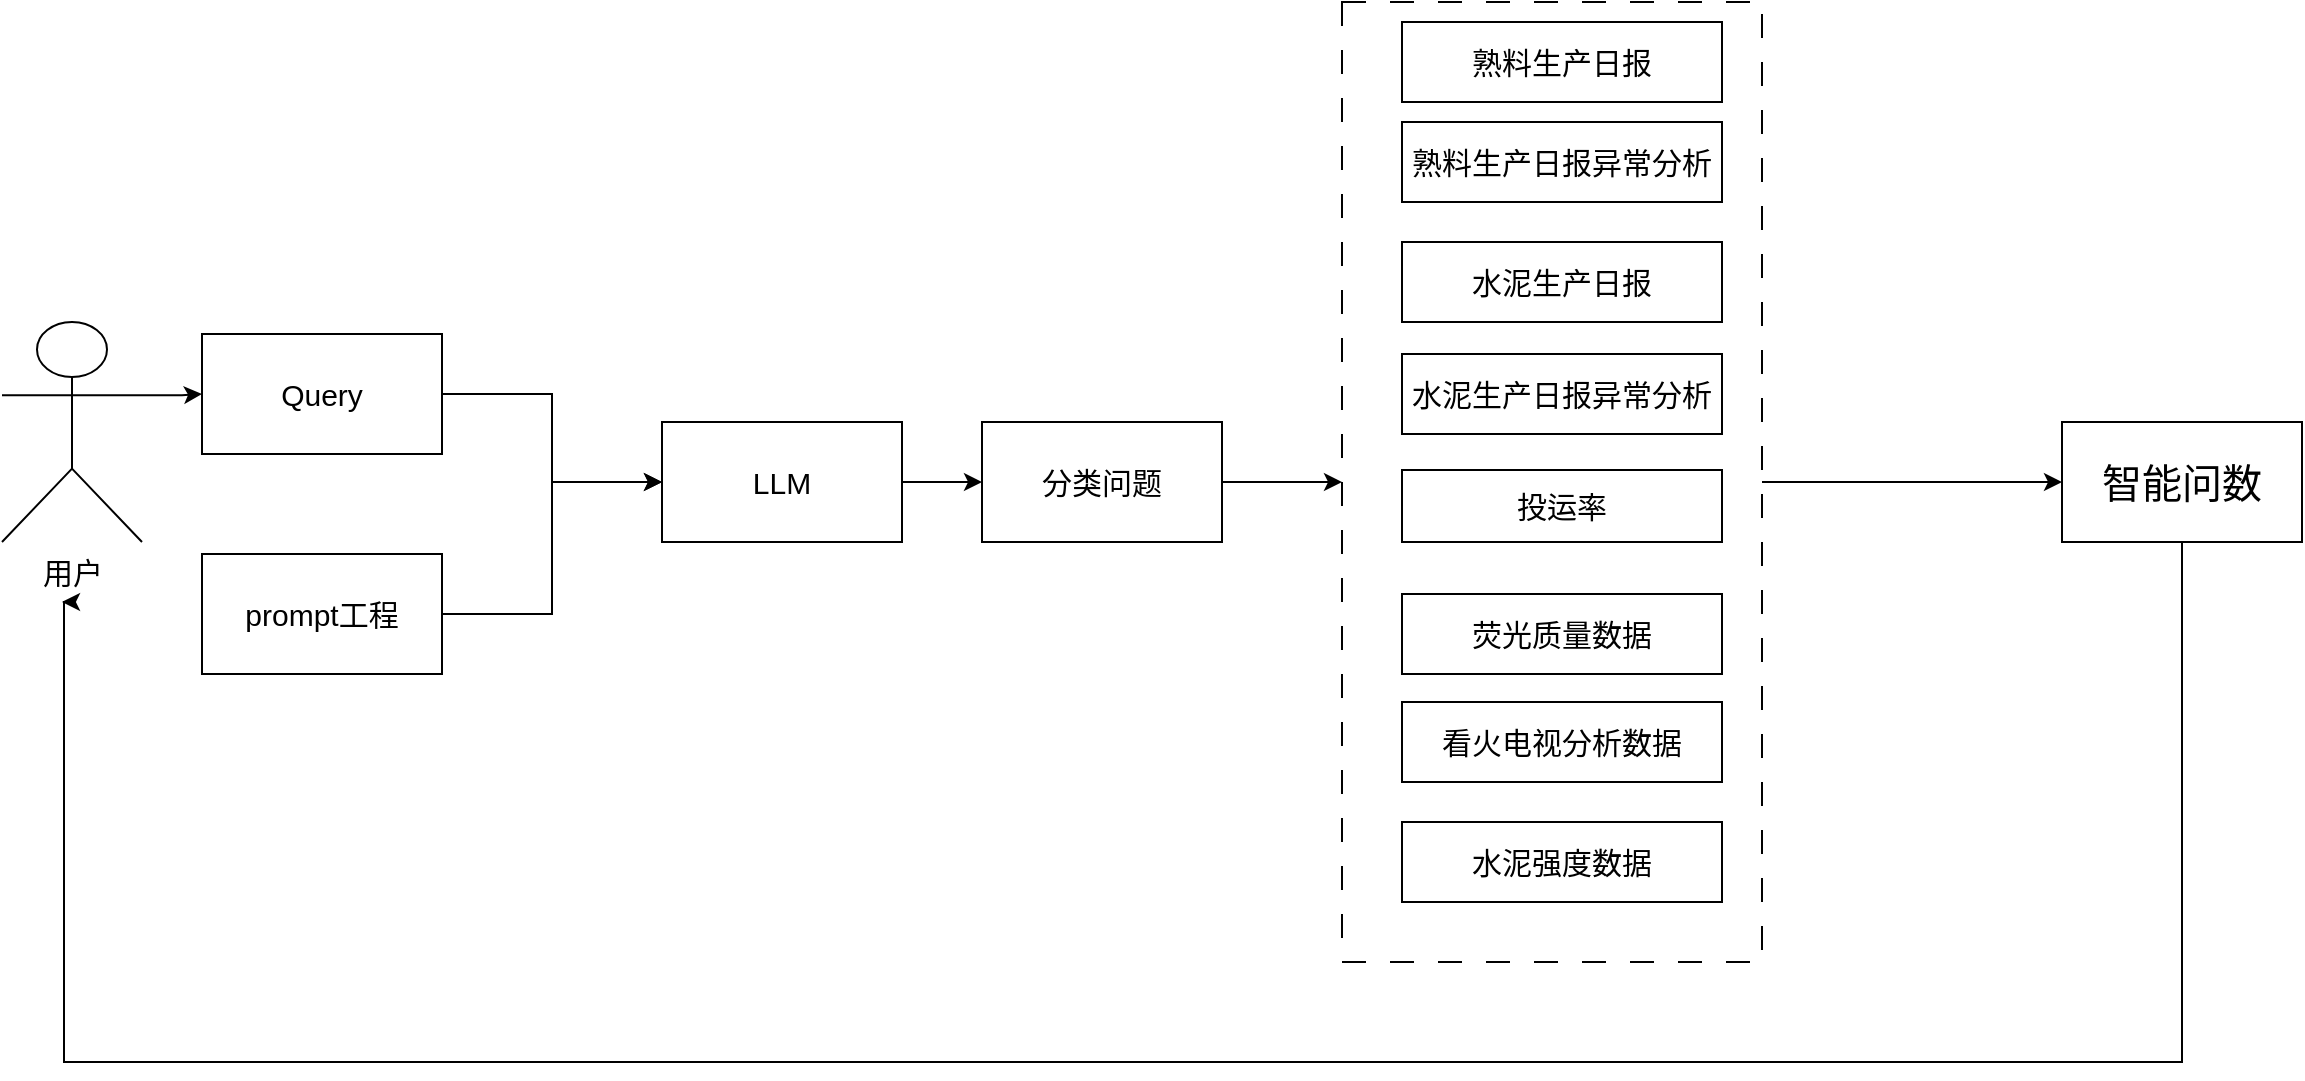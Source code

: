 <mxfile version="26.2.13">
  <diagram name="第 1 页" id="yZyfFyV23VRN1b5lg4Tk">
    <mxGraphModel dx="1548" dy="824" grid="1" gridSize="10" guides="1" tooltips="1" connect="1" arrows="1" fold="1" page="1" pageScale="1" pageWidth="827" pageHeight="1169" math="0" shadow="0">
      <root>
        <mxCell id="0" />
        <mxCell id="1" parent="0" />
        <mxCell id="Td7-_3nd8qTc9XYqAi2d-11" style="edgeStyle=orthogonalEdgeStyle;rounded=0;orthogonalLoop=1;jettySize=auto;html=1;exitX=1;exitY=0.333;exitDx=0;exitDy=0;exitPerimeter=0;fontSize=15;" parent="1" source="Td7-_3nd8qTc9XYqAi2d-10" target="Td7-_3nd8qTc9XYqAi2d-12" edge="1">
          <mxGeometry relative="1" as="geometry">
            <mxPoint x="260" y="246" as="targetPoint" />
          </mxGeometry>
        </mxCell>
        <mxCell id="Td7-_3nd8qTc9XYqAi2d-10" value="用户" style="shape=umlActor;verticalLabelPosition=bottom;verticalAlign=top;html=1;outlineConnect=0;fontSize=15;" parent="1" vertex="1">
          <mxGeometry x="40" y="210" width="70" height="110" as="geometry" />
        </mxCell>
        <mxCell id="Td7-_3nd8qTc9XYqAi2d-35" style="edgeStyle=orthogonalEdgeStyle;rounded=0;orthogonalLoop=1;jettySize=auto;html=1;entryX=0;entryY=0.5;entryDx=0;entryDy=0;" parent="1" source="Td7-_3nd8qTc9XYqAi2d-12" target="Td7-_3nd8qTc9XYqAi2d-33" edge="1">
          <mxGeometry relative="1" as="geometry" />
        </mxCell>
        <mxCell id="Td7-_3nd8qTc9XYqAi2d-12" value="Query" style="rounded=0;whiteSpace=wrap;html=1;fontSize=15;" parent="1" vertex="1">
          <mxGeometry x="140" y="216" width="120" height="60" as="geometry" />
        </mxCell>
        <mxCell id="Td7-_3nd8qTc9XYqAi2d-36" style="edgeStyle=orthogonalEdgeStyle;rounded=0;orthogonalLoop=1;jettySize=auto;html=1;entryX=0;entryY=0.5;entryDx=0;entryDy=0;" parent="1" source="Td7-_3nd8qTc9XYqAi2d-14" target="Td7-_3nd8qTc9XYqAi2d-33" edge="1">
          <mxGeometry relative="1" as="geometry" />
        </mxCell>
        <mxCell id="Td7-_3nd8qTc9XYqAi2d-14" value="prompt工程" style="rounded=0;whiteSpace=wrap;html=1;fontSize=15;" parent="1" vertex="1">
          <mxGeometry x="140" y="326" width="120" height="60" as="geometry" />
        </mxCell>
        <mxCell id="Td7-_3nd8qTc9XYqAi2d-30" style="edgeStyle=orthogonalEdgeStyle;rounded=0;orthogonalLoop=1;jettySize=auto;html=1;entryX=0;entryY=0.5;entryDx=0;entryDy=0;" parent="1" source="Td7-_3nd8qTc9XYqAi2d-17" target="Td7-_3nd8qTc9XYqAi2d-27" edge="1">
          <mxGeometry relative="1" as="geometry" />
        </mxCell>
        <mxCell id="Td7-_3nd8qTc9XYqAi2d-17" value="分类问题" style="rounded=0;whiteSpace=wrap;html=1;fontSize=15;" parent="1" vertex="1">
          <mxGeometry x="530" y="260" width="120" height="60" as="geometry" />
        </mxCell>
        <mxCell id="Td7-_3nd8qTc9XYqAi2d-27" value="" style="rounded=0;whiteSpace=wrap;html=1;fillColor=none;dashed=1;dashPattern=12 12;" parent="1" vertex="1">
          <mxGeometry x="710" y="50" width="210" height="480" as="geometry" />
        </mxCell>
        <mxCell id="Td7-_3nd8qTc9XYqAi2d-28" value="&lt;font style=&quot;color: rgb(0, 0, 0);&quot;&gt;熟料生产日报异常分析&lt;/font&gt;" style="rounded=0;whiteSpace=wrap;html=1;fontSize=15;" parent="1" vertex="1">
          <mxGeometry x="740" y="110" width="160" height="40" as="geometry" />
        </mxCell>
        <mxCell id="Td7-_3nd8qTc9XYqAi2d-29" value="水泥生产日报异常分析" style="rounded=0;whiteSpace=wrap;html=1;fontSize=15;" parent="1" vertex="1">
          <mxGeometry x="740" y="226" width="160" height="40" as="geometry" />
        </mxCell>
        <mxCell id="Td7-_3nd8qTc9XYqAi2d-31" style="edgeStyle=orthogonalEdgeStyle;rounded=0;orthogonalLoop=1;jettySize=auto;html=1;entryX=0;entryY=0.5;entryDx=0;entryDy=0;" parent="1" source="Td7-_3nd8qTc9XYqAi2d-27" target="Td7-_3nd8qTc9XYqAi2d-43" edge="1">
          <mxGeometry relative="1" as="geometry">
            <mxPoint x="1080" y="297.63" as="targetPoint" />
          </mxGeometry>
        </mxCell>
        <mxCell id="Td7-_3nd8qTc9XYqAi2d-34" value="" style="edgeStyle=orthogonalEdgeStyle;rounded=0;orthogonalLoop=1;jettySize=auto;html=1;" parent="1" source="Td7-_3nd8qTc9XYqAi2d-33" target="Td7-_3nd8qTc9XYqAi2d-17" edge="1">
          <mxGeometry relative="1" as="geometry" />
        </mxCell>
        <mxCell id="Td7-_3nd8qTc9XYqAi2d-33" value="LLM" style="rounded=0;whiteSpace=wrap;html=1;fontSize=15;" parent="1" vertex="1">
          <mxGeometry x="370" y="260" width="120" height="60" as="geometry" />
        </mxCell>
        <mxCell id="Td7-_3nd8qTc9XYqAi2d-37" value="投运率" style="rounded=0;whiteSpace=wrap;html=1;fontSize=15;" parent="1" vertex="1">
          <mxGeometry x="740" y="284" width="160" height="36" as="geometry" />
        </mxCell>
        <mxCell id="Td7-_3nd8qTc9XYqAi2d-38" value="荧光质量数据" style="rounded=0;whiteSpace=wrap;html=1;fontSize=15;" parent="1" vertex="1">
          <mxGeometry x="740" y="346" width="160" height="40" as="geometry" />
        </mxCell>
        <mxCell id="Td7-_3nd8qTc9XYqAi2d-39" value="看火电视分析数据" style="rounded=0;whiteSpace=wrap;html=1;fontSize=15;" parent="1" vertex="1">
          <mxGeometry x="740" y="400" width="160" height="40" as="geometry" />
        </mxCell>
        <mxCell id="Td7-_3nd8qTc9XYqAi2d-41" value="水泥强度数据" style="rounded=0;whiteSpace=wrap;html=1;fontSize=15;" parent="1" vertex="1">
          <mxGeometry x="740" y="460" width="160" height="40" as="geometry" />
        </mxCell>
        <mxCell id="Td7-_3nd8qTc9XYqAi2d-44" style="edgeStyle=orthogonalEdgeStyle;rounded=0;orthogonalLoop=1;jettySize=auto;html=1;" parent="1" source="Td7-_3nd8qTc9XYqAi2d-43" edge="1">
          <mxGeometry relative="1" as="geometry">
            <mxPoint x="70" y="350" as="targetPoint" />
            <Array as="points">
              <mxPoint x="1130" y="580" />
              <mxPoint x="71" y="580" />
            </Array>
          </mxGeometry>
        </mxCell>
        <mxCell id="Td7-_3nd8qTc9XYqAi2d-43" value="&lt;font style=&quot;font-size: 20px;&quot;&gt;智能问数&lt;/font&gt;" style="rounded=0;whiteSpace=wrap;html=1;" parent="1" vertex="1">
          <mxGeometry x="1070" y="260" width="120" height="60" as="geometry" />
        </mxCell>
        <mxCell id="njdPtMuvG7hpESORJNt5-1" value="&lt;font style=&quot;color: rgb(0, 0, 0);&quot;&gt;熟料生产日报&lt;/font&gt;" style="rounded=0;whiteSpace=wrap;html=1;fontSize=15;" vertex="1" parent="1">
          <mxGeometry x="740" y="60" width="160" height="40" as="geometry" />
        </mxCell>
        <mxCell id="njdPtMuvG7hpESORJNt5-2" value="水泥生产日报" style="rounded=0;whiteSpace=wrap;html=1;fontSize=15;" vertex="1" parent="1">
          <mxGeometry x="740" y="170" width="160" height="40" as="geometry" />
        </mxCell>
      </root>
    </mxGraphModel>
  </diagram>
</mxfile>

